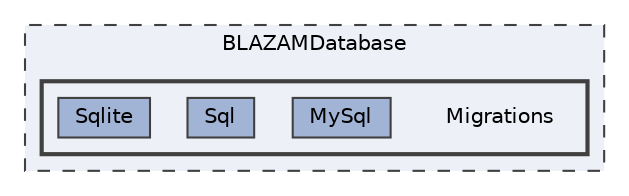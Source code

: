 digraph "BLAZAMDatabase/Migrations"
{
 // LATEX_PDF_SIZE
  bgcolor="transparent";
  edge [fontname=Helvetica,fontsize=10,labelfontname=Helvetica,labelfontsize=10];
  node [fontname=Helvetica,fontsize=10,shape=box,height=0.2,width=0.4];
  compound=true
  subgraph clusterdir_74c120be7d521141a777c93deee301c7 {
    graph [ bgcolor="#edf0f7", pencolor="grey25", label="BLAZAMDatabase", fontname=Helvetica,fontsize=10 style="filled,dashed", URL="dir_74c120be7d521141a777c93deee301c7.html",tooltip=""]
  subgraph clusterdir_92fa228b6c769364e3a1c70cbfdb0d38 {
    graph [ bgcolor="#edf0f7", pencolor="grey25", label="", fontname=Helvetica,fontsize=10 style="filled,bold", URL="dir_92fa228b6c769364e3a1c70cbfdb0d38.html",tooltip=""]
    dir_92fa228b6c769364e3a1c70cbfdb0d38 [shape=plaintext, label="Migrations"];
  dir_52031d8df5677abdfb21a1c9a148fa8f [label="MySql", fillcolor="#a2b4d6", color="grey25", style="filled", URL="dir_52031d8df5677abdfb21a1c9a148fa8f.html",tooltip=""];
  dir_2d07bb891ca432bbb921f7967a77b5ef [label="Sql", fillcolor="#a2b4d6", color="grey25", style="filled", URL="dir_2d07bb891ca432bbb921f7967a77b5ef.html",tooltip=""];
  dir_95ef77ba63e4d55a8dd03f7a9510af5c [label="Sqlite", fillcolor="#a2b4d6", color="grey25", style="filled", URL="dir_95ef77ba63e4d55a8dd03f7a9510af5c.html",tooltip=""];
  }
  }
}
